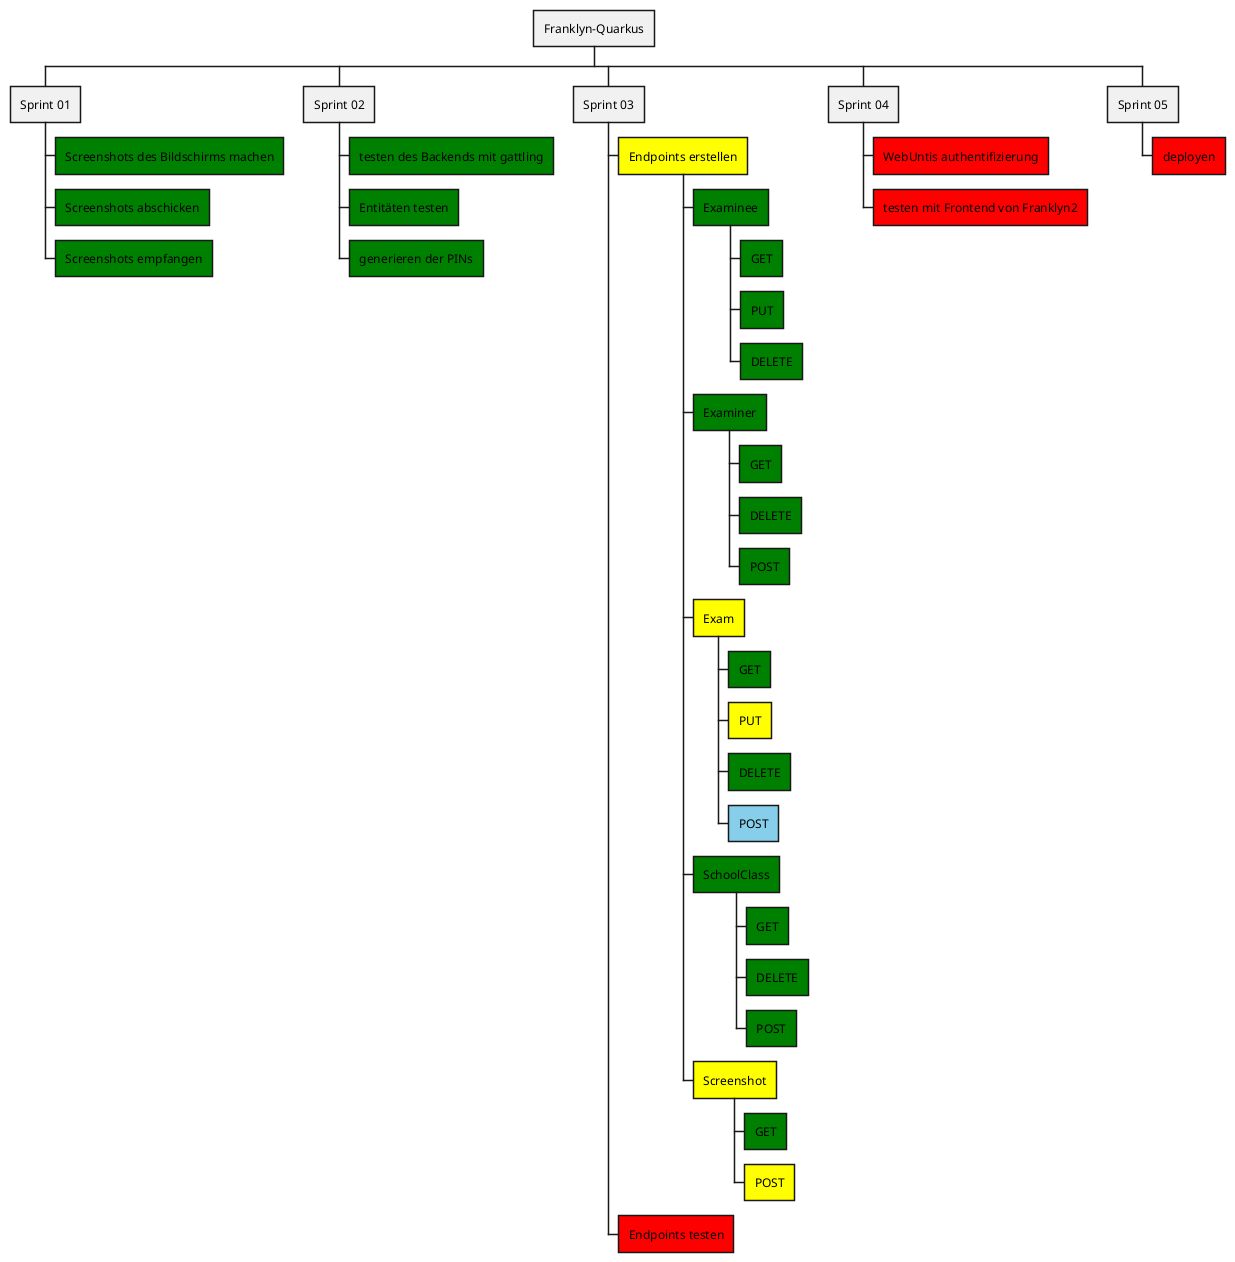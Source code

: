 @startwbs
* Franklyn-Quarkus
** Sprint 01
***[#green] Screenshots des Bildschirms machen
***[#green] Screenshots abschicken
***[#green] Screenshots empfangen
** Sprint 02
***[#green] testen des Backends mit gattling
***[#green] Entitäten testen
***[#green] generieren der PINs
** Sprint 03
***[#yellow] Endpoints erstellen
****[#green] Examinee
*****[#green] GET
*****[#green] PUT
*****[#green] DELETE
****[#green] Examiner
*****[#green] GET
*****[#green] DELETE
*****[#green] POST
****[#yellow] Exam
*****[#green] GET
*****[#yellow] PUT
*****[#green] DELETE
*****[#skyblue] POST
****[#green] SchoolClass
*****[#green] GET
*****[#green] DELETE
*****[#green] POST
****[#yellow] Screenshot
*****[#green] GET
*****[#yellow] POST
***[#red] Endpoints testen
** Sprint 04
***[#red] WebUntis authentifizierung
***[#red] testen mit Frontend von Franklyn2
** Sprint 05
***[#red] deployen
@endwbs